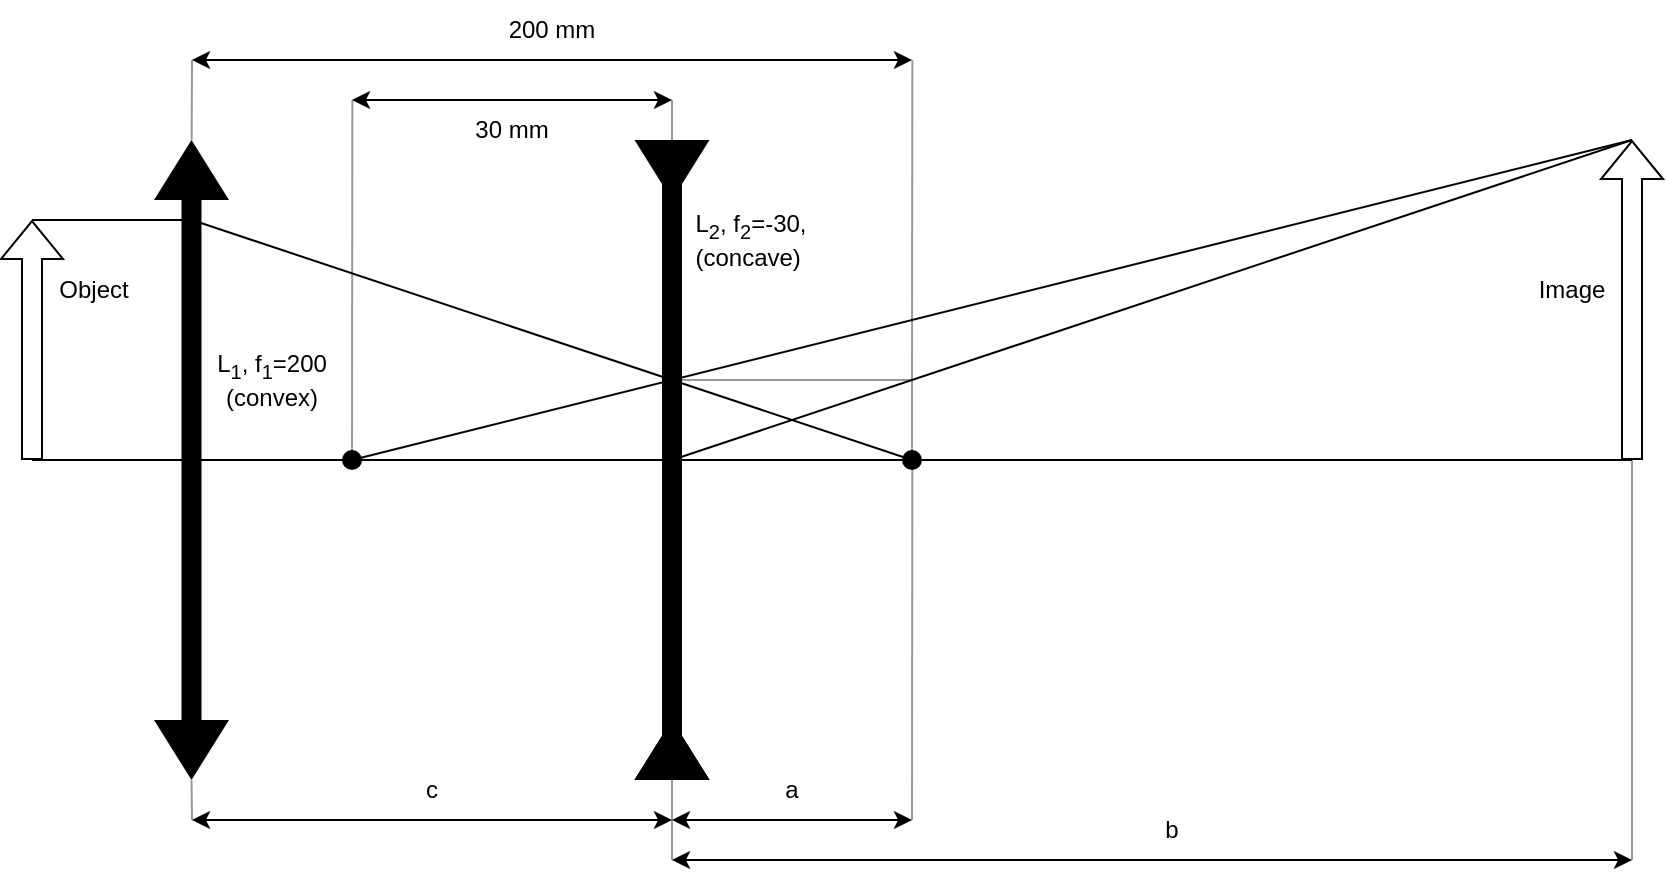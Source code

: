 <mxfile scale="1" border="10">
    <diagram id="h17Kq1fYVlkzOT2byBLN" name="Page-1">
        <mxGraphModel dx="760" dy="378" grid="1" gridSize="10" guides="1" tooltips="1" connect="1" arrows="1" fold="1" page="1" pageScale="1" pageWidth="1169" pageHeight="827" background="#ffffff" math="0" shadow="0">
            <root>
                <mxCell id="0"/>
                <mxCell id="1" parent="0"/>
                <mxCell id="kd8pXG1fjtVr0i-MkSHm-70" value="" style="endArrow=none;html=1;rounded=0;" parent="1" edge="1">
                    <mxGeometry width="50" height="50" relative="1" as="geometry">
                        <mxPoint x="40" y="400" as="sourcePoint"/>
                        <mxPoint x="475" y="400" as="targetPoint"/>
                    </mxGeometry>
                </mxCell>
                <mxCell id="kd8pXG1fjtVr0i-MkSHm-72" value="" style="shape=flexArrow;endArrow=classic;html=1;rounded=0;" parent="1" edge="1">
                    <mxGeometry width="50" height="50" relative="1" as="geometry">
                        <mxPoint x="40" y="400" as="sourcePoint"/>
                        <mxPoint x="40" y="280" as="targetPoint"/>
                    </mxGeometry>
                </mxCell>
                <mxCell id="kd8pXG1fjtVr0i-MkSHm-7" value="" style="triangle;whiteSpace=wrap;html=1;direction=north;strokeColor=none;fillColor=#000000;" parent="1" vertex="1">
                    <mxGeometry x="341.25" y="530" width="37.5" height="30" as="geometry"/>
                </mxCell>
                <mxCell id="kd8pXG1fjtVr0i-MkSHm-15" value="" style="endArrow=none;html=1;rounded=0;" parent="1" edge="1">
                    <mxGeometry width="50" height="50" relative="1" as="geometry">
                        <mxPoint x="40" y="280" as="sourcePoint"/>
                        <mxPoint x="120" y="280" as="targetPoint"/>
                    </mxGeometry>
                </mxCell>
                <mxCell id="kd8pXG1fjtVr0i-MkSHm-20" value="" style="endArrow=none;html=1;rounded=0;strokeColor=#999999;" parent="1" edge="1">
                    <mxGeometry width="50" height="50" relative="1" as="geometry">
                        <mxPoint x="360" y="360" as="sourcePoint"/>
                        <mxPoint x="480" y="360" as="targetPoint"/>
                    </mxGeometry>
                </mxCell>
                <mxCell id="kd8pXG1fjtVr0i-MkSHm-22" value="" style="endArrow=none;html=1;rounded=0;strokeColor=#999999;" parent="1" edge="1">
                    <mxGeometry width="50" height="50" relative="1" as="geometry">
                        <mxPoint x="480" y="400" as="sourcePoint"/>
                        <mxPoint x="480" y="360" as="targetPoint"/>
                    </mxGeometry>
                </mxCell>
                <mxCell id="kd8pXG1fjtVr0i-MkSHm-32" value="" style="rounded=0;whiteSpace=wrap;html=1;strokeColor=none;fillColor=#000000;" parent="1" vertex="1">
                    <mxGeometry x="355" y="260" width="10" height="280" as="geometry"/>
                </mxCell>
                <mxCell id="kd8pXG1fjtVr0i-MkSHm-37" value="&lt;div&gt;L&lt;sub&gt;1&lt;/sub&gt;,&amp;nbsp;&lt;span&gt;f&lt;/span&gt;&lt;sub&gt;1&lt;/sub&gt;&lt;span&gt;=200&lt;/span&gt;&lt;/div&gt;&lt;div&gt;&lt;span&gt;(convex)&lt;/span&gt;&lt;/div&gt;" style="text;html=1;strokeColor=none;fillColor=none;align=center;verticalAlign=middle;whiteSpace=wrap;rounded=0;" parent="1" vertex="1">
                    <mxGeometry x="124.75" y="330" width="70" height="60" as="geometry"/>
                </mxCell>
                <mxCell id="kd8pXG1fjtVr0i-MkSHm-40" value="&lt;div&gt;L&lt;sub&gt;2&lt;/sub&gt;,&amp;nbsp;&lt;span&gt;f&lt;/span&gt;&lt;sub&gt;2&lt;/sub&gt;&lt;span&gt;=-30,&lt;/span&gt;&lt;/div&gt;&lt;div align=&quot;left&quot;&gt;&lt;span style=&quot;text-align: center&quot;&gt;(concave)&lt;/span&gt;&lt;/div&gt;" style="text;html=1;strokeColor=none;fillColor=none;align=center;verticalAlign=middle;whiteSpace=wrap;rounded=0;" parent="1" vertex="1">
                    <mxGeometry x="365" y="260" width="69" height="60" as="geometry"/>
                </mxCell>
                <mxCell id="kd8pXG1fjtVr0i-MkSHm-41" value="200&amp;nbsp;mm" style="text;html=1;strokeColor=none;fillColor=none;align=center;verticalAlign=middle;whiteSpace=wrap;rounded=0;" parent="1" vertex="1">
                    <mxGeometry x="270" y="170" width="60" height="30" as="geometry"/>
                </mxCell>
                <mxCell id="kd8pXG1fjtVr0i-MkSHm-43" value="30 mm" style="text;html=1;strokeColor=none;fillColor=none;align=center;verticalAlign=middle;whiteSpace=wrap;rounded=0;" parent="1" vertex="1">
                    <mxGeometry x="250" y="220" width="60" height="30" as="geometry"/>
                </mxCell>
                <mxCell id="kd8pXG1fjtVr0i-MkSHm-45" value="" style="endArrow=none;html=1;rounded=0;strokeColor=#999999;" parent="1" target="kd8pXG1fjtVr0i-MkSHm-5" edge="1">
                    <mxGeometry width="50" height="50" relative="1" as="geometry">
                        <mxPoint x="120" y="200" as="sourcePoint"/>
                        <mxPoint x="490" y="370" as="targetPoint"/>
                    </mxGeometry>
                </mxCell>
                <mxCell id="kd8pXG1fjtVr0i-MkSHm-46" value="" style="endArrow=none;html=1;rounded=0;strokeColor=#999999;" parent="1" edge="1">
                    <mxGeometry width="50" height="50" relative="1" as="geometry">
                        <mxPoint x="200.18" y="220" as="sourcePoint"/>
                        <mxPoint x="200" y="400" as="targetPoint"/>
                    </mxGeometry>
                </mxCell>
                <mxCell id="kd8pXG1fjtVr0i-MkSHm-47" value="" style="endArrow=none;html=1;rounded=0;strokeColor=#999999;" parent="1" edge="1">
                    <mxGeometry width="50" height="50" relative="1" as="geometry">
                        <mxPoint x="480.18" y="200" as="sourcePoint"/>
                        <mxPoint x="480" y="360" as="targetPoint"/>
                    </mxGeometry>
                </mxCell>
                <mxCell id="kd8pXG1fjtVr0i-MkSHm-48" value="" style="endArrow=none;html=1;rounded=0;strokeColor=#999999;" parent="1" edge="1">
                    <mxGeometry width="50" height="50" relative="1" as="geometry">
                        <mxPoint x="480.18" y="400" as="sourcePoint"/>
                        <mxPoint x="480" y="580" as="targetPoint"/>
                    </mxGeometry>
                </mxCell>
                <mxCell id="kd8pXG1fjtVr0i-MkSHm-49" value="" style="endArrow=none;html=1;rounded=0;strokeColor=#999999;" parent="1" edge="1">
                    <mxGeometry width="50" height="50" relative="1" as="geometry">
                        <mxPoint x="840" y="400" as="sourcePoint"/>
                        <mxPoint x="840" y="600" as="targetPoint"/>
                    </mxGeometry>
                </mxCell>
                <mxCell id="kd8pXG1fjtVr0i-MkSHm-50" value="" style="endArrow=none;html=1;rounded=0;strokeColor=#999999;exitX=1;exitY=0.5;exitDx=0;exitDy=0;" parent="1" source="kd8pXG1fjtVr0i-MkSHm-6" edge="1">
                    <mxGeometry width="50" height="50" relative="1" as="geometry">
                        <mxPoint x="60.18" y="600" as="sourcePoint"/>
                        <mxPoint x="120" y="580" as="targetPoint"/>
                    </mxGeometry>
                </mxCell>
                <mxCell id="kd8pXG1fjtVr0i-MkSHm-51" value="" style="endArrow=none;html=1;rounded=0;strokeColor=#999999;exitX=0;exitY=0.5;exitDx=0;exitDy=0;" parent="1" source="kd8pXG1fjtVr0i-MkSHm-7" edge="1">
                    <mxGeometry width="50" height="50" relative="1" as="geometry">
                        <mxPoint x="129.75" y="570" as="sourcePoint"/>
                        <mxPoint x="360" y="600" as="targetPoint"/>
                    </mxGeometry>
                </mxCell>
                <mxCell id="kd8pXG1fjtVr0i-MkSHm-52" value="" style="endArrow=none;html=1;rounded=0;strokeColor=#999999;entryX=0;entryY=0.5;entryDx=0;entryDy=0;" parent="1" target="kd8pXG1fjtVr0i-MkSHm-8" edge="1">
                    <mxGeometry width="50" height="50" relative="1" as="geometry">
                        <mxPoint x="360" y="220" as="sourcePoint"/>
                        <mxPoint x="370" y="610" as="targetPoint"/>
                    </mxGeometry>
                </mxCell>
                <mxCell id="kd8pXG1fjtVr0i-MkSHm-53" value="" style="endArrow=none;html=1;rounded=0;" parent="1" edge="1">
                    <mxGeometry width="50" height="50" relative="1" as="geometry">
                        <mxPoint x="41" y="280" as="sourcePoint"/>
                        <mxPoint x="121" y="280" as="targetPoint"/>
                    </mxGeometry>
                </mxCell>
                <mxCell id="kd8pXG1fjtVr0i-MkSHm-17" value="" style="endArrow=none;html=1;rounded=0;" parent="1" edge="1">
                    <mxGeometry width="50" height="50" relative="1" as="geometry">
                        <mxPoint x="120" y="280" as="sourcePoint"/>
                        <mxPoint x="480" y="400" as="targetPoint"/>
                    </mxGeometry>
                </mxCell>
                <mxCell id="kd8pXG1fjtVr0i-MkSHm-24" value="" style="endArrow=none;html=1;rounded=0;" parent="1" edge="1">
                    <mxGeometry width="50" height="50" relative="1" as="geometry">
                        <mxPoint x="200" y="400" as="sourcePoint"/>
                        <mxPoint x="840" y="240" as="targetPoint"/>
                    </mxGeometry>
                </mxCell>
                <mxCell id="kd8pXG1fjtVr0i-MkSHm-27" value="" style="endArrow=none;html=1;rounded=0;" parent="1" edge="1">
                    <mxGeometry width="50" height="50" relative="1" as="geometry">
                        <mxPoint x="360" y="400" as="sourcePoint"/>
                        <mxPoint x="840" y="240" as="targetPoint"/>
                    </mxGeometry>
                </mxCell>
                <mxCell id="kd8pXG1fjtVr0i-MkSHm-54" value="" style="endArrow=none;html=1;rounded=0;" parent="1" edge="1">
                    <mxGeometry width="50" height="50" relative="1" as="geometry">
                        <mxPoint x="41" y="280" as="sourcePoint"/>
                        <mxPoint x="121" y="280" as="targetPoint"/>
                    </mxGeometry>
                </mxCell>
                <mxCell id="kd8pXG1fjtVr0i-MkSHm-5" value="" style="triangle;whiteSpace=wrap;html=1;direction=north;fillColor=#000000;strokeColor=none;" parent="1" vertex="1">
                    <mxGeometry x="101" y="240" width="37.5" height="30" as="geometry"/>
                </mxCell>
                <mxCell id="kd8pXG1fjtVr0i-MkSHm-6" value="" style="triangle;whiteSpace=wrap;html=1;direction=south;fillColor=#000000;strokeColor=none;" parent="1" vertex="1">
                    <mxGeometry x="101" y="530" width="37.5" height="30" as="geometry"/>
                </mxCell>
                <mxCell id="kd8pXG1fjtVr0i-MkSHm-57" value="" style="triangle;whiteSpace=wrap;html=1;direction=north;strokeColor=none;fillColor=#000000;" parent="1" vertex="1">
                    <mxGeometry x="341.25" y="530" width="37.5" height="30" as="geometry"/>
                </mxCell>
                <mxCell id="kd8pXG1fjtVr0i-MkSHm-8" value="" style="triangle;whiteSpace=wrap;html=1;direction=south;strokeColor=none;fillColor=#000000;" parent="1" vertex="1">
                    <mxGeometry x="341.25" y="240" width="37.5" height="30" as="geometry"/>
                </mxCell>
                <mxCell id="kd8pXG1fjtVr0i-MkSHm-58" value="" style="triangle;whiteSpace=wrap;html=1;direction=north;strokeColor=none;fillColor=#000000;" parent="1" vertex="1">
                    <mxGeometry x="341.25" y="530" width="37.5" height="30" as="geometry"/>
                </mxCell>
                <mxCell id="kd8pXG1fjtVr0i-MkSHm-59" value="" style="rounded=0;whiteSpace=wrap;html=1;strokeColor=none;fillColor=#000000;" parent="1" vertex="1">
                    <mxGeometry x="355" y="260" width="10" height="280" as="geometry"/>
                </mxCell>
                <mxCell id="kd8pXG1fjtVr0i-MkSHm-19" value="" style="endArrow=classic;startArrow=classic;html=1;rounded=0;" parent="1" edge="1">
                    <mxGeometry width="50" height="50" relative="1" as="geometry">
                        <mxPoint x="120" y="200" as="sourcePoint"/>
                        <mxPoint x="480" y="200" as="targetPoint"/>
                    </mxGeometry>
                </mxCell>
                <mxCell id="kd8pXG1fjtVr0i-MkSHm-33" value="" style="endArrow=classic;startArrow=classic;html=1;rounded=0;" parent="1" edge="1">
                    <mxGeometry width="50" height="50" relative="1" as="geometry">
                        <mxPoint x="200" y="220" as="sourcePoint"/>
                        <mxPoint x="360" y="220" as="targetPoint"/>
                    </mxGeometry>
                </mxCell>
                <mxCell id="kd8pXG1fjtVr0i-MkSHm-34" value="" style="endArrow=classic;startArrow=classic;html=1;rounded=0;" parent="1" edge="1">
                    <mxGeometry width="50" height="50" relative="1" as="geometry">
                        <mxPoint x="120" y="580" as="sourcePoint"/>
                        <mxPoint x="360" y="580" as="targetPoint"/>
                    </mxGeometry>
                </mxCell>
                <mxCell id="kd8pXG1fjtVr0i-MkSHm-35" value="" style="endArrow=classic;startArrow=classic;html=1;rounded=0;" parent="1" edge="1">
                    <mxGeometry width="50" height="50" relative="1" as="geometry">
                        <mxPoint x="360" y="580" as="sourcePoint"/>
                        <mxPoint x="480" y="580" as="targetPoint"/>
                    </mxGeometry>
                </mxCell>
                <mxCell id="kd8pXG1fjtVr0i-MkSHm-36" value="" style="endArrow=classic;startArrow=classic;html=1;rounded=0;" parent="1" edge="1">
                    <mxGeometry width="50" height="50" relative="1" as="geometry">
                        <mxPoint x="360" y="600" as="sourcePoint"/>
                        <mxPoint x="840" y="600" as="targetPoint"/>
                    </mxGeometry>
                </mxCell>
                <mxCell id="kd8pXG1fjtVr0i-MkSHm-63" value="a" style="text;html=1;strokeColor=none;fillColor=none;align=center;verticalAlign=middle;whiteSpace=wrap;rounded=0;" parent="1" vertex="1">
                    <mxGeometry x="390" y="550" width="60" height="30" as="geometry"/>
                </mxCell>
                <mxCell id="kd8pXG1fjtVr0i-MkSHm-64" value="b" style="text;html=1;strokeColor=none;fillColor=none;align=center;verticalAlign=middle;whiteSpace=wrap;rounded=0;" parent="1" vertex="1">
                    <mxGeometry x="580" y="570" width="60" height="30" as="geometry"/>
                </mxCell>
                <mxCell id="kd8pXG1fjtVr0i-MkSHm-65" value="c" style="text;html=1;strokeColor=none;fillColor=none;align=center;verticalAlign=middle;whiteSpace=wrap;rounded=0;" parent="1" vertex="1">
                    <mxGeometry x="210" y="550" width="60" height="30" as="geometry"/>
                </mxCell>
                <mxCell id="kd8pXG1fjtVr0i-MkSHm-1" value="" style="endArrow=none;html=1;rounded=0;startArrow=none;" parent="1" edge="1">
                    <mxGeometry width="50" height="50" relative="1" as="geometry">
                        <mxPoint x="485" y="400" as="sourcePoint"/>
                        <mxPoint x="840" y="400" as="targetPoint"/>
                    </mxGeometry>
                </mxCell>
                <mxCell id="kd8pXG1fjtVr0i-MkSHm-67" value="&lt;div&gt;Image&lt;/div&gt;" style="text;html=1;strokeColor=none;fillColor=none;align=center;verticalAlign=middle;whiteSpace=wrap;rounded=0;" parent="1" vertex="1">
                    <mxGeometry x="780" y="300" width="60" height="30" as="geometry"/>
                </mxCell>
                <mxCell id="kd8pXG1fjtVr0i-MkSHm-73" value="" style="shape=flexArrow;endArrow=classic;html=1;rounded=0;fillColor=none;" parent="1" edge="1">
                    <mxGeometry width="50" height="50" relative="1" as="geometry">
                        <mxPoint x="840" y="400" as="sourcePoint"/>
                        <mxPoint x="840" y="240" as="targetPoint"/>
                    </mxGeometry>
                </mxCell>
                <mxCell id="kd8pXG1fjtVr0i-MkSHm-68" value="" style="ellipse;whiteSpace=wrap;html=1;aspect=fixed;fillColor=#000000;strokeColor=none;" parent="1" vertex="1">
                    <mxGeometry x="195" y="395" width="10" height="10" as="geometry"/>
                </mxCell>
                <mxCell id="kd8pXG1fjtVr0i-MkSHm-71" value="" style="ellipse;whiteSpace=wrap;html=1;aspect=fixed;fillColor=#000000;strokeColor=none;" parent="1" vertex="1">
                    <mxGeometry x="475" y="395" width="10" height="10" as="geometry"/>
                </mxCell>
                <mxCell id="kd8pXG1fjtVr0i-MkSHm-4" value="" style="rounded=0;whiteSpace=wrap;html=1;fillColor=#000000;strokeColor=none;" parent="1" vertex="1">
                    <mxGeometry x="114.75" y="270" width="10" height="260" as="geometry"/>
                </mxCell>
                <mxCell id="2" value="&lt;div&gt;Object&lt;/div&gt;" style="text;html=1;strokeColor=none;fillColor=none;align=center;verticalAlign=middle;whiteSpace=wrap;rounded=0;" parent="1" vertex="1">
                    <mxGeometry x="41" y="300" width="60" height="30" as="geometry"/>
                </mxCell>
            </root>
        </mxGraphModel>
    </diagram>
</mxfile>